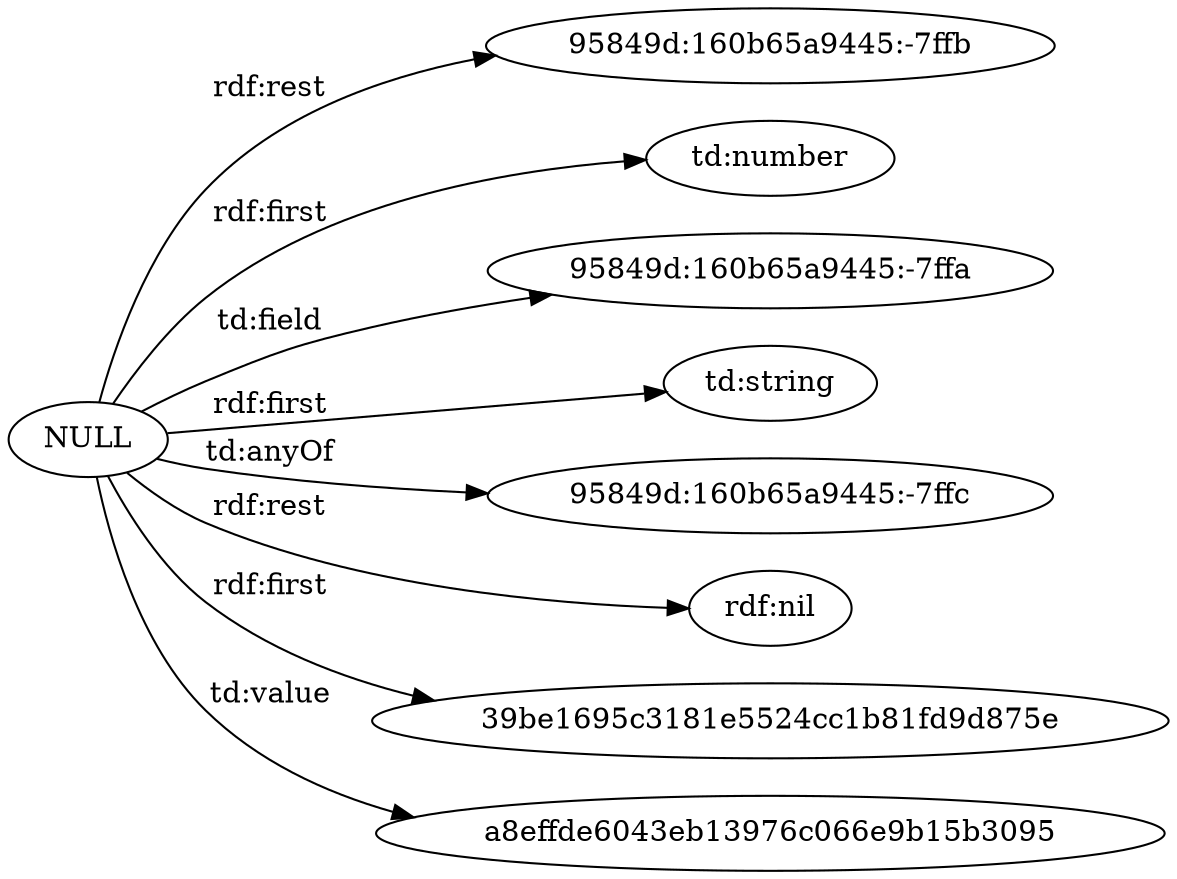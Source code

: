 digraph ar2dtool_diagram { 
rankdir=LR;
size="1501"
	"NULL" -> "95849d:160b65a9445:-7ffb" [ label = "rdf:rest" ];
	"NULL" -> "td:number" [ label = "rdf:first" ];
	"NULL" -> "95849d:160b65a9445:-7ffa" [ label = "td:field" ];
	"NULL" -> "td:string" [ label = "rdf:first" ];
	"NULL" -> "95849d:160b65a9445:-7ffc" [ label = "td:anyOf" ];
	"NULL" -> "rdf:nil" [ label = "rdf:rest" ];
	"NULL" -> "39be1695c3181e5524cc1b81fd9d875e" [ label = "rdf:first" ];
	"NULL" -> "a8effde6043eb13976c066e9b15b3095" [ label = "td:value" ];

}
